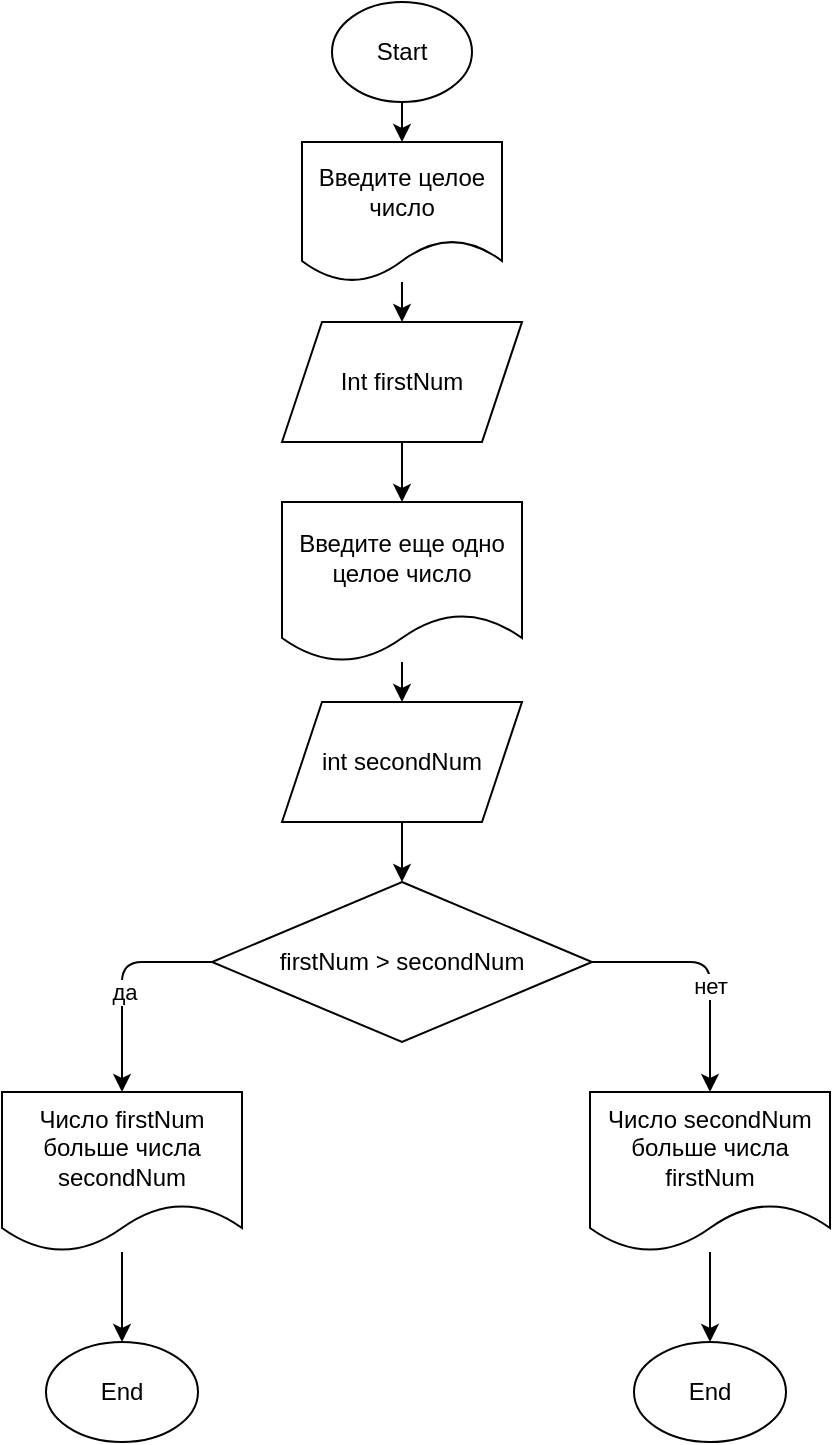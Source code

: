 <mxfile>
    <diagram id="QfUbBCTSwbg6oPhawUvZ" name="Page-1">
        <mxGraphModel dx="890" dy="478" grid="1" gridSize="10" guides="1" tooltips="1" connect="1" arrows="1" fold="1" page="1" pageScale="1" pageWidth="827" pageHeight="1169" math="0" shadow="0">
            <root>
                <mxCell id="0"/>
                <mxCell id="1" parent="0"/>
                <mxCell id="10" value="" style="edgeStyle=none;html=1;" parent="1" source="2" target="3" edge="1">
                    <mxGeometry relative="1" as="geometry"/>
                </mxCell>
                <mxCell id="2" value="Start" style="ellipse;whiteSpace=wrap;html=1;" parent="1" vertex="1">
                    <mxGeometry x="285" width="70" height="50" as="geometry"/>
                </mxCell>
                <mxCell id="11" value="" style="edgeStyle=none;html=1;entryX=0.5;entryY=0;entryDx=0;entryDy=0;" parent="1" source="3" target="4" edge="1">
                    <mxGeometry relative="1" as="geometry"/>
                </mxCell>
                <mxCell id="3" value="Введите целое число" style="shape=document;whiteSpace=wrap;html=1;boundedLbl=1;" parent="1" vertex="1">
                    <mxGeometry x="270" y="70" width="100" height="70" as="geometry"/>
                </mxCell>
                <mxCell id="12" value="" style="edgeStyle=none;html=1;" parent="1" source="4" target="5" edge="1">
                    <mxGeometry relative="1" as="geometry"/>
                </mxCell>
                <mxCell id="4" value="Int firstNum" style="shape=parallelogram;perimeter=parallelogramPerimeter;whiteSpace=wrap;html=1;fixedSize=1;" parent="1" vertex="1">
                    <mxGeometry x="260" y="160" width="120" height="60" as="geometry"/>
                </mxCell>
                <mxCell id="13" value="" style="edgeStyle=none;html=1;" parent="1" source="5" target="6" edge="1">
                    <mxGeometry relative="1" as="geometry"/>
                </mxCell>
                <mxCell id="5" value="Введите еще одно целое число" style="shape=document;whiteSpace=wrap;html=1;boundedLbl=1;" parent="1" vertex="1">
                    <mxGeometry x="260" y="250" width="120" height="80" as="geometry"/>
                </mxCell>
                <mxCell id="14" value="" style="edgeStyle=none;html=1;" parent="1" source="6" target="7" edge="1">
                    <mxGeometry relative="1" as="geometry"/>
                </mxCell>
                <mxCell id="6" value="int secondNum" style="shape=parallelogram;perimeter=parallelogramPerimeter;whiteSpace=wrap;html=1;fixedSize=1;" parent="1" vertex="1">
                    <mxGeometry x="260" y="350" width="120" height="60" as="geometry"/>
                </mxCell>
                <mxCell id="15" style="edgeStyle=none;html=1;entryX=0.5;entryY=0;entryDx=0;entryDy=0;" parent="1" source="7" target="8" edge="1">
                    <mxGeometry relative="1" as="geometry">
                        <Array as="points">
                            <mxPoint x="180" y="480"/>
                        </Array>
                    </mxGeometry>
                </mxCell>
                <mxCell id="19" value="да" style="edgeLabel;html=1;align=center;verticalAlign=middle;resizable=0;points=[];" parent="15" vertex="1" connectable="0">
                    <mxGeometry x="0.079" y="1" relative="1" as="geometry">
                        <mxPoint as="offset"/>
                    </mxGeometry>
                </mxCell>
                <mxCell id="17" style="edgeStyle=none;html=1;entryX=0.5;entryY=0;entryDx=0;entryDy=0;" parent="1" source="7" target="9" edge="1">
                    <mxGeometry relative="1" as="geometry">
                        <Array as="points">
                            <mxPoint x="474" y="480"/>
                        </Array>
                    </mxGeometry>
                </mxCell>
                <mxCell id="18" value="нет" style="edgeLabel;html=1;align=center;verticalAlign=middle;resizable=0;points=[];" parent="17" vertex="1" connectable="0">
                    <mxGeometry x="0.14" relative="1" as="geometry">
                        <mxPoint as="offset"/>
                    </mxGeometry>
                </mxCell>
                <mxCell id="7" value="firstNum &amp;gt; secondNum" style="rhombus;whiteSpace=wrap;html=1;" parent="1" vertex="1">
                    <mxGeometry x="225" y="440" width="190" height="80" as="geometry"/>
                </mxCell>
                <mxCell id="23" value="" style="edgeStyle=none;html=1;" parent="1" source="8" target="21" edge="1">
                    <mxGeometry relative="1" as="geometry"/>
                </mxCell>
                <mxCell id="8" value="Число firstNum больше числа secondNum" style="shape=document;whiteSpace=wrap;html=1;boundedLbl=1;" parent="1" vertex="1">
                    <mxGeometry x="120" y="545" width="120" height="80" as="geometry"/>
                </mxCell>
                <mxCell id="22" value="" style="edgeStyle=none;html=1;" parent="1" source="9" target="20" edge="1">
                    <mxGeometry relative="1" as="geometry"/>
                </mxCell>
                <mxCell id="9" value="Число secondNum больше числа firstNum" style="shape=document;whiteSpace=wrap;html=1;boundedLbl=1;" parent="1" vertex="1">
                    <mxGeometry x="414" y="545" width="120" height="80" as="geometry"/>
                </mxCell>
                <mxCell id="20" value="End" style="ellipse;whiteSpace=wrap;html=1;" parent="1" vertex="1">
                    <mxGeometry x="436" y="670" width="76" height="50" as="geometry"/>
                </mxCell>
                <mxCell id="21" value="End" style="ellipse;whiteSpace=wrap;html=1;" parent="1" vertex="1">
                    <mxGeometry x="142" y="670" width="76" height="50" as="geometry"/>
                </mxCell>
            </root>
        </mxGraphModel>
    </diagram>
</mxfile>